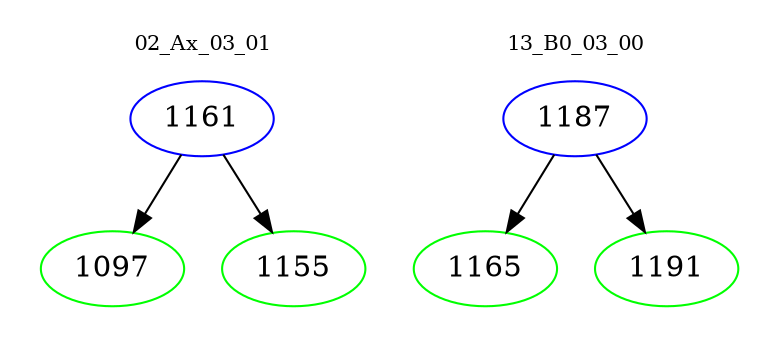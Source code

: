 digraph{
subgraph cluster_0 {
color = white
label = "02_Ax_03_01";
fontsize=10;
T0_1161 [label="1161", color="blue"]
T0_1161 -> T0_1097 [color="black"]
T0_1097 [label="1097", color="green"]
T0_1161 -> T0_1155 [color="black"]
T0_1155 [label="1155", color="green"]
}
subgraph cluster_1 {
color = white
label = "13_B0_03_00";
fontsize=10;
T1_1187 [label="1187", color="blue"]
T1_1187 -> T1_1165 [color="black"]
T1_1165 [label="1165", color="green"]
T1_1187 -> T1_1191 [color="black"]
T1_1191 [label="1191", color="green"]
}
}
